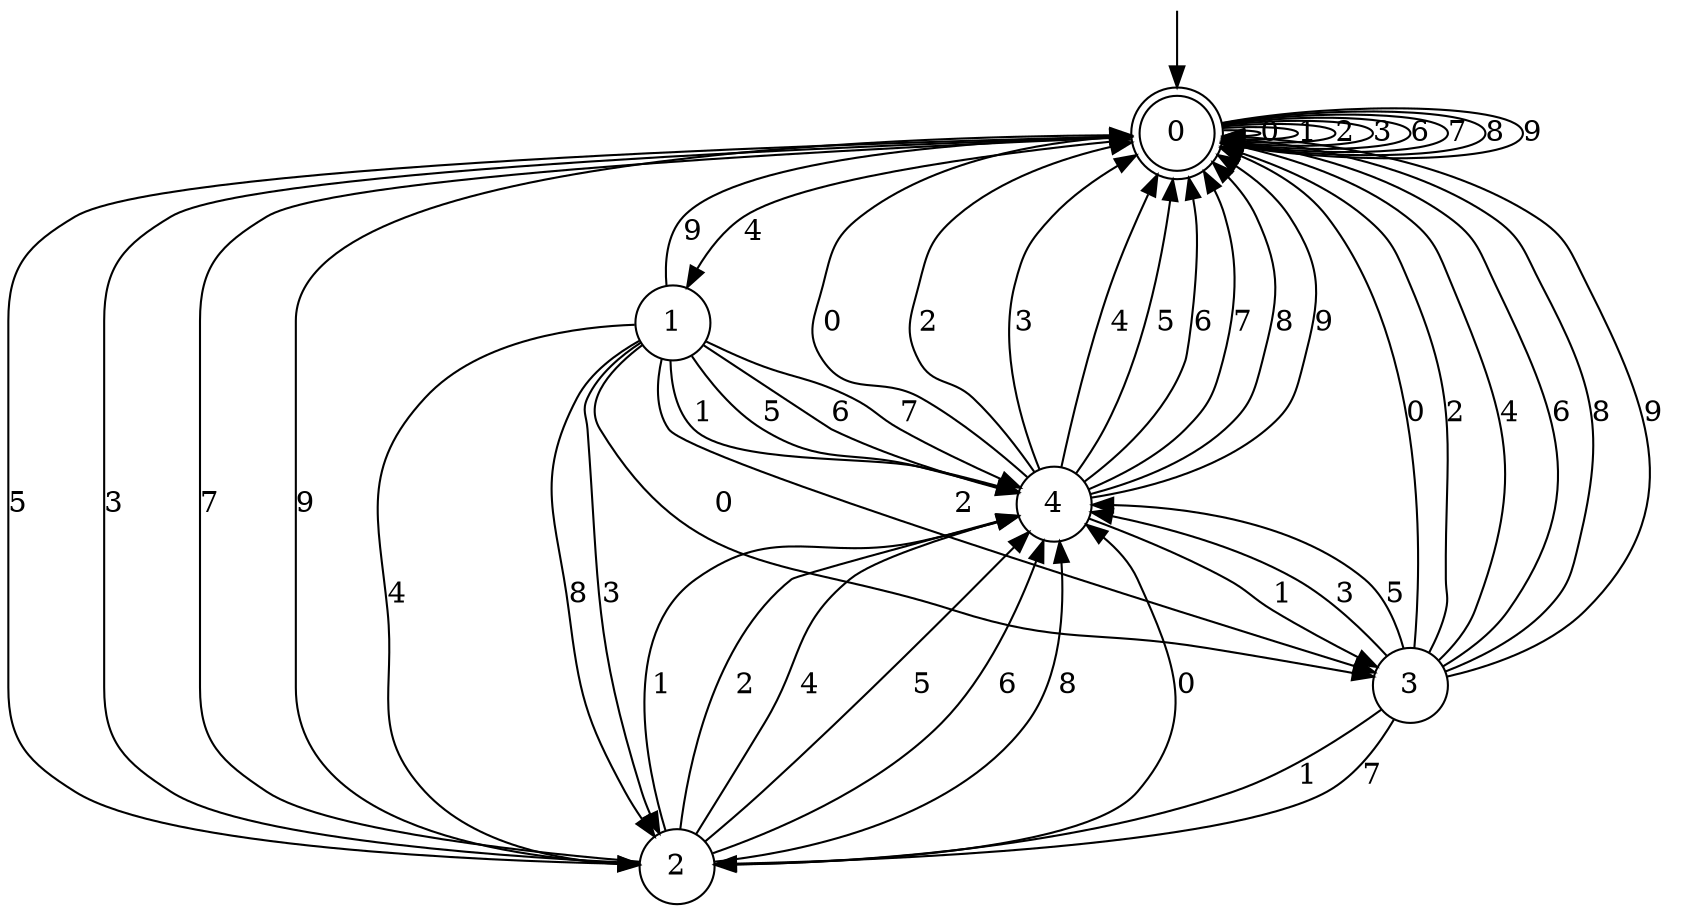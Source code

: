 digraph g {

	s0 [shape="doublecircle" label="0"];
	s1 [shape="circle" label="1"];
	s2 [shape="circle" label="2"];
	s3 [shape="circle" label="3"];
	s4 [shape="circle" label="4"];
	s0 -> s0 [label="0"];
	s0 -> s0 [label="1"];
	s0 -> s0 [label="2"];
	s0 -> s0 [label="3"];
	s0 -> s1 [label="4"];
	s0 -> s2 [label="5"];
	s0 -> s0 [label="6"];
	s0 -> s0 [label="7"];
	s0 -> s0 [label="8"];
	s0 -> s0 [label="9"];
	s1 -> s3 [label="0"];
	s1 -> s4 [label="1"];
	s1 -> s3 [label="2"];
	s1 -> s2 [label="3"];
	s1 -> s2 [label="4"];
	s1 -> s4 [label="5"];
	s1 -> s4 [label="6"];
	s1 -> s4 [label="7"];
	s1 -> s2 [label="8"];
	s1 -> s0 [label="9"];
	s2 -> s4 [label="0"];
	s2 -> s4 [label="1"];
	s2 -> s4 [label="2"];
	s2 -> s0 [label="3"];
	s2 -> s4 [label="4"];
	s2 -> s4 [label="5"];
	s2 -> s4 [label="6"];
	s2 -> s0 [label="7"];
	s2 -> s4 [label="8"];
	s2 -> s0 [label="9"];
	s3 -> s0 [label="0"];
	s3 -> s2 [label="1"];
	s3 -> s0 [label="2"];
	s3 -> s4 [label="3"];
	s3 -> s0 [label="4"];
	s3 -> s4 [label="5"];
	s3 -> s0 [label="6"];
	s3 -> s2 [label="7"];
	s3 -> s0 [label="8"];
	s3 -> s0 [label="9"];
	s4 -> s0 [label="0"];
	s4 -> s3 [label="1"];
	s4 -> s0 [label="2"];
	s4 -> s0 [label="3"];
	s4 -> s0 [label="4"];
	s4 -> s0 [label="5"];
	s4 -> s0 [label="6"];
	s4 -> s0 [label="7"];
	s4 -> s0 [label="8"];
	s4 -> s0 [label="9"];

__start0 [label="" shape="none" width="0" height="0"];
__start0 -> s0;

}
